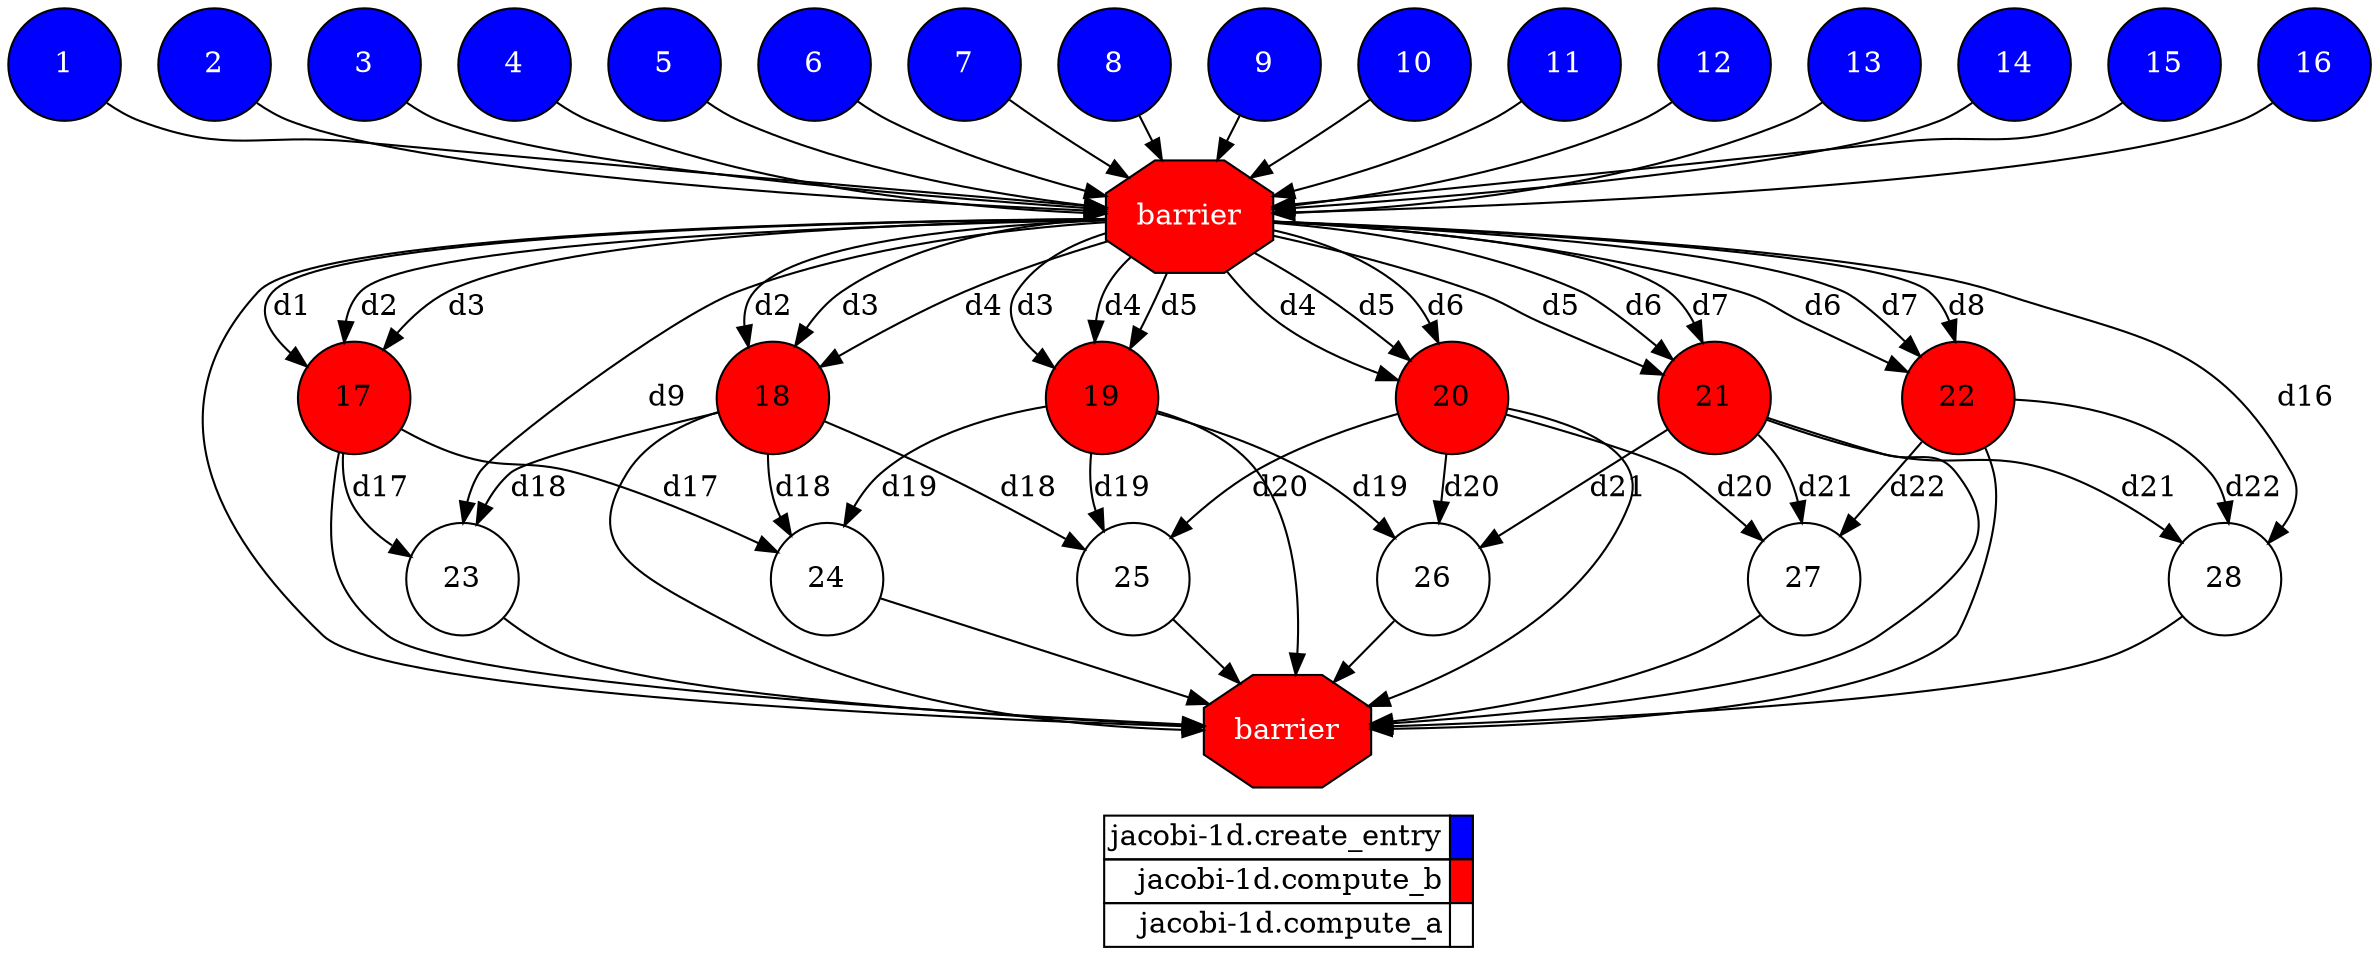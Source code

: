 digraph {
  rankdir=TB;
  labeljust="l";
  subgraph dependence_graph {
    ranksep=0.20;
    node[height=0.75];

1[shape=circle, style=filled fillcolor="#0000ff" fontcolor="#ffffff"];
2[shape=circle, style=filled fillcolor="#0000ff" fontcolor="#ffffff"];
3[shape=circle, style=filled fillcolor="#0000ff" fontcolor="#ffffff"];
4[shape=circle, style=filled fillcolor="#0000ff" fontcolor="#ffffff"];
5[shape=circle, style=filled fillcolor="#0000ff" fontcolor="#ffffff"];
6[shape=circle, style=filled fillcolor="#0000ff" fontcolor="#ffffff"];
7[shape=circle, style=filled fillcolor="#0000ff" fontcolor="#ffffff"];
8[shape=circle, style=filled fillcolor="#0000ff" fontcolor="#ffffff"];
9[shape=circle, style=filled fillcolor="#0000ff" fontcolor="#ffffff"];
10[shape=circle, style=filled fillcolor="#0000ff" fontcolor="#ffffff"];
11[shape=circle, style=filled fillcolor="#0000ff" fontcolor="#ffffff"];
12[shape=circle, style=filled fillcolor="#0000ff" fontcolor="#ffffff"];
13[shape=circle, style=filled fillcolor="#0000ff" fontcolor="#ffffff"];
14[shape=circle, style=filled fillcolor="#0000ff" fontcolor="#ffffff"];
15[shape=circle, style=filled fillcolor="#0000ff" fontcolor="#ffffff"];
16[shape=circle, style=filled fillcolor="#0000ff" fontcolor="#ffffff"];
Synchro1[label="barrier", shape=octagon, style=filled fillcolor="#ff0000" fontcolor="#FFFFFF"];
9 -> Synchro1;
4 -> Synchro1;
6 -> Synchro1;
8 -> Synchro1;
7 -> Synchro1;
11 -> Synchro1;
1 -> Synchro1;
2 -> Synchro1;
3 -> Synchro1;
16 -> Synchro1;
12 -> Synchro1;
14 -> Synchro1;
10 -> Synchro1;
15 -> Synchro1;
5 -> Synchro1;
13 -> Synchro1;
17[shape=circle, style=filled fillcolor="#ff0000" fontcolor="#000000"];
Synchro1 -> 17[ label="d1" ];
Synchro1 -> 17[ label="d2" ];
Synchro1 -> 17[ label="d3" ];
18[shape=circle, style=filled fillcolor="#ff0000" fontcolor="#000000"];
Synchro1 -> 18[ label="d2" ];
Synchro1 -> 18[ label="d3" ];
Synchro1 -> 18[ label="d4" ];
19[shape=circle, style=filled fillcolor="#ff0000" fontcolor="#000000"];
Synchro1 -> 19[ label="d3" ];
Synchro1 -> 19[ label="d4" ];
Synchro1 -> 19[ label="d5" ];
20[shape=circle, style=filled fillcolor="#ff0000" fontcolor="#000000"];
Synchro1 -> 20[ label="d4" ];
Synchro1 -> 20[ label="d5" ];
Synchro1 -> 20[ label="d6" ];
21[shape=circle, style=filled fillcolor="#ff0000" fontcolor="#000000"];
Synchro1 -> 21[ label="d5" ];
Synchro1 -> 21[ label="d6" ];
Synchro1 -> 21[ label="d7" ];
22[shape=circle, style=filled fillcolor="#ff0000" fontcolor="#000000"];
Synchro1 -> 22[ label="d6" ];
Synchro1 -> 22[ label="d7" ];
Synchro1 -> 22[ label="d8" ];
23[shape=circle, style=filled fillcolor="#ffffff" fontcolor="#000000"];
Synchro1 -> 23[ label="d9" ];
17 -> 23[ label="d17" ];
18 -> 23[ label="d18" ];
24[shape=circle, style=filled fillcolor="#ffffff" fontcolor="#000000"];
17 -> 24[ label="d17" ];
18 -> 24[ label="d18" ];
19 -> 24[ label="d19" ];
25[shape=circle, style=filled fillcolor="#ffffff" fontcolor="#000000"];
18 -> 25[ label="d18" ];
19 -> 25[ label="d19" ];
20 -> 25[ label="d20" ];
26[shape=circle, style=filled fillcolor="#ffffff" fontcolor="#000000"];
19 -> 26[ label="d19" ];
20 -> 26[ label="d20" ];
21 -> 26[ label="d21" ];
27[shape=circle, style=filled fillcolor="#ffffff" fontcolor="#000000"];
20 -> 27[ label="d20" ];
21 -> 27[ label="d21" ];
22 -> 27[ label="d22" ];
28[shape=circle, style=filled fillcolor="#ffffff" fontcolor="#000000"];
21 -> 28[ label="d21" ];
22 -> 28[ label="d22" ];
Synchro1 -> 28[ label="d16" ];
Synchro2[label="barrier", shape=octagon, style=filled fillcolor="#ff0000" fontcolor="#FFFFFF"];
Synchro1 -> Synchro2;
23 -> Synchro2;
27 -> Synchro2;
22 -> Synchro2;
19 -> Synchro2;
26 -> Synchro2;
21 -> Synchro2;
24 -> Synchro2;
28 -> Synchro2;
20 -> Synchro2;
18 -> Synchro2;
17 -> Synchro2;
25 -> Synchro2;  }
  subgraph legend {
    rank=sink;
    node [shape=plaintext, height=0.75];
    ranksep=0.20;
    label = "Legend";
    key [label=<
      <table border="0" cellpadding="2" cellspacing="0" cellborder="1">
<tr>
<td align="right">jacobi-1d.create_entry</td>
<td bgcolor="#0000ff">&nbsp;</td>
</tr>
<tr>
<td align="right">jacobi-1d.compute_b</td>
<td bgcolor="#ff0000">&nbsp;</td>
</tr>
<tr>
<td align="right">jacobi-1d.compute_a</td>
<td bgcolor="#ffffff">&nbsp;</td>
</tr>
      </table>
    >]
  }
}
